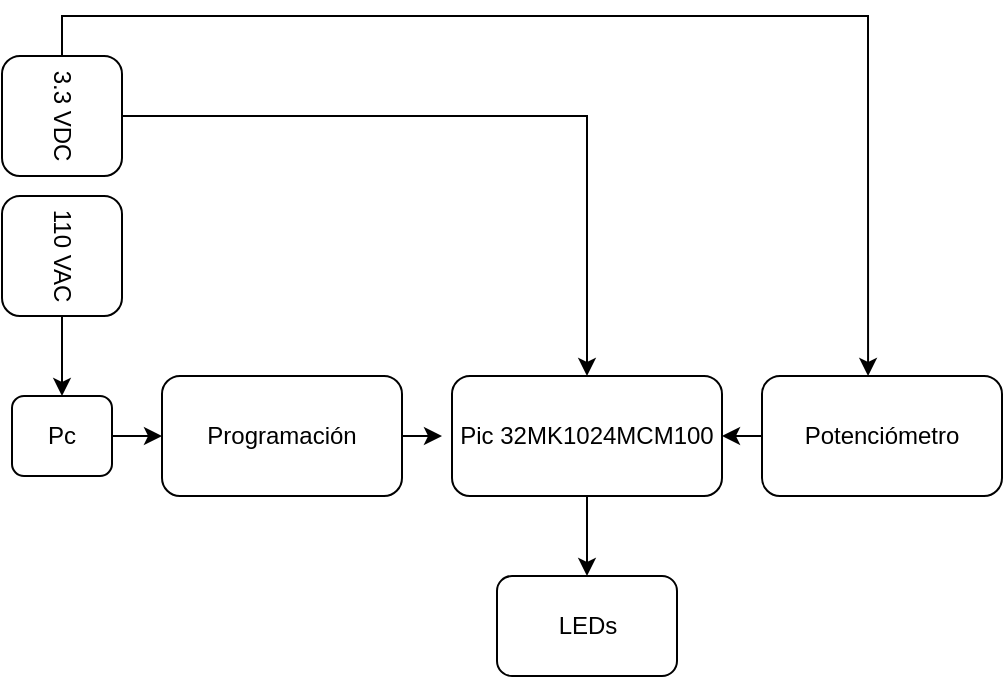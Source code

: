 <mxfile version="16.5.1" type="device" pages="7"><diagram id="Xbnno6-GSHsVPAQWcKQ6" name="Página-1"><mxGraphModel dx="868" dy="553" grid="1" gridSize="10" guides="1" tooltips="1" connect="1" arrows="1" fold="1" page="1" pageScale="1" pageWidth="1169" pageHeight="827" math="0" shadow="0"><root><mxCell id="0"/><mxCell id="1" parent="0"/><mxCell id="LDcBZszeq84Ov0aOPk0R-14" style="edgeStyle=orthogonalEdgeStyle;rounded=0;orthogonalLoop=1;jettySize=auto;html=1;exitX=0.5;exitY=0;exitDx=0;exitDy=0;entryX=0.5;entryY=0;entryDx=0;entryDy=0;" parent="1" source="LDcBZszeq84Ov0aOPk0R-1" target="LDcBZszeq84Ov0aOPk0R-5" edge="1"><mxGeometry relative="1" as="geometry"/></mxCell><mxCell id="LDcBZszeq84Ov0aOPk0R-15" style="edgeStyle=orthogonalEdgeStyle;rounded=0;orthogonalLoop=1;jettySize=auto;html=1;exitX=0;exitY=0.5;exitDx=0;exitDy=0;entryX=0.442;entryY=0;entryDx=0;entryDy=0;entryPerimeter=0;" parent="1" source="LDcBZszeq84Ov0aOPk0R-1" target="LDcBZszeq84Ov0aOPk0R-6" edge="1"><mxGeometry relative="1" as="geometry"/></mxCell><mxCell id="LDcBZszeq84Ov0aOPk0R-1" value="3.3 VDC" style="rounded=1;whiteSpace=wrap;html=1;rotation=90;" parent="1" vertex="1"><mxGeometry x="70" y="80" width="60" height="60" as="geometry"/></mxCell><mxCell id="LDcBZszeq84Ov0aOPk0R-12" style="edgeStyle=orthogonalEdgeStyle;rounded=0;orthogonalLoop=1;jettySize=auto;html=1;exitX=1;exitY=0.5;exitDx=0;exitDy=0;entryX=0.5;entryY=0;entryDx=0;entryDy=0;" parent="1" source="LDcBZszeq84Ov0aOPk0R-2" target="LDcBZszeq84Ov0aOPk0R-9" edge="1"><mxGeometry relative="1" as="geometry"/></mxCell><mxCell id="LDcBZszeq84Ov0aOPk0R-2" value="110 VAC" style="rounded=1;whiteSpace=wrap;html=1;rotation=90;" parent="1" vertex="1"><mxGeometry x="70" y="150" width="60" height="60" as="geometry"/></mxCell><mxCell id="LDcBZszeq84Ov0aOPk0R-18" style="edgeStyle=orthogonalEdgeStyle;rounded=0;orthogonalLoop=1;jettySize=auto;html=1;exitX=1;exitY=0.5;exitDx=0;exitDy=0;" parent="1" source="LDcBZszeq84Ov0aOPk0R-4" edge="1"><mxGeometry relative="1" as="geometry"><mxPoint x="290" y="270" as="targetPoint"/></mxGeometry></mxCell><mxCell id="LDcBZszeq84Ov0aOPk0R-4" value="Programación" style="rounded=1;whiteSpace=wrap;html=1;" parent="1" vertex="1"><mxGeometry x="150" y="240" width="120" height="60" as="geometry"/></mxCell><mxCell id="LDcBZszeq84Ov0aOPk0R-17" style="edgeStyle=orthogonalEdgeStyle;rounded=0;orthogonalLoop=1;jettySize=auto;html=1;exitX=0.5;exitY=1;exitDx=0;exitDy=0;" parent="1" source="LDcBZszeq84Ov0aOPk0R-5" target="LDcBZszeq84Ov0aOPk0R-7" edge="1"><mxGeometry relative="1" as="geometry"/></mxCell><mxCell id="LDcBZszeq84Ov0aOPk0R-5" value="Pic 32MK1024MCM100" style="rounded=1;whiteSpace=wrap;html=1;" parent="1" vertex="1"><mxGeometry x="295" y="240" width="135" height="60" as="geometry"/></mxCell><mxCell id="LDcBZszeq84Ov0aOPk0R-16" style="edgeStyle=orthogonalEdgeStyle;rounded=0;orthogonalLoop=1;jettySize=auto;html=1;exitX=0;exitY=0.5;exitDx=0;exitDy=0;entryX=1;entryY=0.5;entryDx=0;entryDy=0;" parent="1" source="LDcBZszeq84Ov0aOPk0R-6" target="LDcBZszeq84Ov0aOPk0R-5" edge="1"><mxGeometry relative="1" as="geometry"/></mxCell><mxCell id="LDcBZszeq84Ov0aOPk0R-6" value="Potenciómetro" style="rounded=1;whiteSpace=wrap;html=1;" parent="1" vertex="1"><mxGeometry x="450" y="240" width="120" height="60" as="geometry"/></mxCell><mxCell id="LDcBZszeq84Ov0aOPk0R-7" value="LEDs" style="rounded=1;whiteSpace=wrap;html=1;" parent="1" vertex="1"><mxGeometry x="317.5" y="340" width="90" height="50" as="geometry"/></mxCell><mxCell id="LDcBZszeq84Ov0aOPk0R-13" style="edgeStyle=orthogonalEdgeStyle;rounded=0;orthogonalLoop=1;jettySize=auto;html=1;exitX=1;exitY=0.5;exitDx=0;exitDy=0;" parent="1" source="LDcBZszeq84Ov0aOPk0R-9" target="LDcBZszeq84Ov0aOPk0R-4" edge="1"><mxGeometry relative="1" as="geometry"/></mxCell><mxCell id="LDcBZszeq84Ov0aOPk0R-9" value="Pc" style="rounded=1;whiteSpace=wrap;html=1;" parent="1" vertex="1"><mxGeometry x="75" y="250" width="50" height="40" as="geometry"/></mxCell></root></mxGraphModel></diagram><diagram id="8Q9RdgIF8Y61YAEDSyC7" name="Página-7"><mxGraphModel dx="868" dy="553" grid="1" gridSize="10" guides="1" tooltips="1" connect="1" arrows="1" fold="1" page="1" pageScale="1" pageWidth="1169" pageHeight="827" math="0" shadow="0"><root><mxCell id="xA8mMY0IFStnGtjl94LN-0"/><mxCell id="xA8mMY0IFStnGtjl94LN-1" parent="xA8mMY0IFStnGtjl94LN-0"/><mxCell id="iRMoFa8n8eSBFBE5nByB-0" style="edgeStyle=orthogonalEdgeStyle;rounded=0;orthogonalLoop=1;jettySize=auto;html=1;exitX=0.5;exitY=0;exitDx=0;exitDy=0;entryX=0.5;entryY=0;entryDx=0;entryDy=0;" edge="1" parent="xA8mMY0IFStnGtjl94LN-1" source="iRMoFa8n8eSBFBE5nByB-2" target="iRMoFa8n8eSBFBE5nByB-8"><mxGeometry relative="1" as="geometry"/></mxCell><mxCell id="iRMoFa8n8eSBFBE5nByB-2" value="3.3 VDC" style="rounded=1;whiteSpace=wrap;html=1;rotation=90;" vertex="1" parent="xA8mMY0IFStnGtjl94LN-1"><mxGeometry x="70" y="80" width="60" height="60" as="geometry"/></mxCell><mxCell id="iRMoFa8n8eSBFBE5nByB-3" style="edgeStyle=orthogonalEdgeStyle;rounded=0;orthogonalLoop=1;jettySize=auto;html=1;exitX=1;exitY=0.5;exitDx=0;exitDy=0;entryX=0.5;entryY=0;entryDx=0;entryDy=0;" edge="1" parent="xA8mMY0IFStnGtjl94LN-1" source="iRMoFa8n8eSBFBE5nByB-4" target="iRMoFa8n8eSBFBE5nByB-13"><mxGeometry relative="1" as="geometry"/></mxCell><mxCell id="6hkCUBQHTbph4LasTrW4-1" style="edgeStyle=orthogonalEdgeStyle;rounded=0;orthogonalLoop=1;jettySize=auto;html=1;exitX=0.5;exitY=1;exitDx=0;exitDy=0;entryX=0;entryY=0.5;entryDx=0;entryDy=0;" edge="1" parent="xA8mMY0IFStnGtjl94LN-1" source="iRMoFa8n8eSBFBE5nByB-4" target="6hkCUBQHTbph4LasTrW4-0"><mxGeometry relative="1" as="geometry"/></mxCell><mxCell id="iRMoFa8n8eSBFBE5nByB-4" value="110 VAC" style="rounded=1;whiteSpace=wrap;html=1;rotation=90;" vertex="1" parent="xA8mMY0IFStnGtjl94LN-1"><mxGeometry x="70" y="150" width="60" height="60" as="geometry"/></mxCell><mxCell id="iRMoFa8n8eSBFBE5nByB-5" style="edgeStyle=orthogonalEdgeStyle;rounded=0;orthogonalLoop=1;jettySize=auto;html=1;exitX=1;exitY=0.5;exitDx=0;exitDy=0;" edge="1" parent="xA8mMY0IFStnGtjl94LN-1" source="iRMoFa8n8eSBFBE5nByB-6"><mxGeometry relative="1" as="geometry"><mxPoint x="290" y="270" as="targetPoint"/></mxGeometry></mxCell><mxCell id="iRMoFa8n8eSBFBE5nByB-6" value="Programación" style="rounded=1;whiteSpace=wrap;html=1;" vertex="1" parent="xA8mMY0IFStnGtjl94LN-1"><mxGeometry x="150" y="240" width="120" height="60" as="geometry"/></mxCell><mxCell id="ODkQyhY-3nUNhbfVGbzh-1" style="edgeStyle=orthogonalEdgeStyle;rounded=0;orthogonalLoop=1;jettySize=auto;html=1;exitX=0.25;exitY=1;exitDx=0;exitDy=0;entryX=1;entryY=0.5;entryDx=0;entryDy=0;" edge="1" parent="xA8mMY0IFStnGtjl94LN-1" source="iRMoFa8n8eSBFBE5nByB-8" target="6hkCUBQHTbph4LasTrW4-0"><mxGeometry relative="1" as="geometry"/></mxCell><mxCell id="ODkQyhY-3nUNhbfVGbzh-2" style="edgeStyle=orthogonalEdgeStyle;rounded=0;orthogonalLoop=1;jettySize=auto;html=1;exitX=0.75;exitY=1;exitDx=0;exitDy=0;entryX=0;entryY=0.5;entryDx=0;entryDy=0;" edge="1" parent="xA8mMY0IFStnGtjl94LN-1" source="iRMoFa8n8eSBFBE5nByB-8" target="iRMoFa8n8eSBFBE5nByB-11"><mxGeometry relative="1" as="geometry"/></mxCell><mxCell id="iRMoFa8n8eSBFBE5nByB-8" value="Pic 32MK1024MCM100" style="rounded=1;whiteSpace=wrap;html=1;" vertex="1" parent="xA8mMY0IFStnGtjl94LN-1"><mxGeometry x="295" y="240" width="135" height="60" as="geometry"/></mxCell><mxCell id="iRMoFa8n8eSBFBE5nByB-11" value="LED" style="rounded=1;whiteSpace=wrap;html=1;" vertex="1" parent="xA8mMY0IFStnGtjl94LN-1"><mxGeometry x="420" y="340" width="90" height="50" as="geometry"/></mxCell><mxCell id="iRMoFa8n8eSBFBE5nByB-12" style="edgeStyle=orthogonalEdgeStyle;rounded=0;orthogonalLoop=1;jettySize=auto;html=1;exitX=1;exitY=0.5;exitDx=0;exitDy=0;" edge="1" parent="xA8mMY0IFStnGtjl94LN-1" source="iRMoFa8n8eSBFBE5nByB-13" target="iRMoFa8n8eSBFBE5nByB-6"><mxGeometry relative="1" as="geometry"/></mxCell><mxCell id="iRMoFa8n8eSBFBE5nByB-13" value="Pc" style="rounded=1;whiteSpace=wrap;html=1;" vertex="1" parent="xA8mMY0IFStnGtjl94LN-1"><mxGeometry x="75" y="250" width="50" height="40" as="geometry"/></mxCell><mxCell id="6hkCUBQHTbph4LasTrW4-0" value="&lt;span id=&quot;docs-internal-guid-fbfc9225-7fff-ecd1-fcf1-8d77c3ead603&quot;&gt;&lt;span style=&quot;font-size: 9pt ; font-family: &amp;#34;arial&amp;#34; ; vertical-align: baseline&quot;&gt;Osciloscopio&lt;/span&gt;&lt;/span&gt;" style="rounded=1;whiteSpace=wrap;html=1;fontFamily=Helvetica;fontSize=12;" vertex="1" parent="xA8mMY0IFStnGtjl94LN-1"><mxGeometry x="195" y="340" width="100" height="50" as="geometry"/></mxCell></root></mxGraphModel></diagram><diagram id="R_ls7lfk5_yw2vdD_K7X" name="Página-2"><mxGraphModel dx="868" dy="553" grid="1" gridSize="10" guides="1" tooltips="1" connect="1" arrows="1" fold="1" page="1" pageScale="1" pageWidth="1169" pageHeight="827" math="0" shadow="0"><root><mxCell id="0"/><mxCell id="1" parent="0"/><mxCell id="J5yzt3IC9SLwqiZL3GY8-4" style="edgeStyle=orthogonalEdgeStyle;rounded=0;orthogonalLoop=1;jettySize=auto;html=1;exitX=0.5;exitY=0;exitDx=0;exitDy=0;entryX=0.5;entryY=0;entryDx=0;entryDy=0;fontFamily=Helvetica;fontSize=12;" parent="1" source="KbvTK8zaCHiCeuCGWklV-3" target="KbvTK8zaCHiCeuCGWklV-9" edge="1"><mxGeometry relative="1" as="geometry"/></mxCell><mxCell id="KbvTK8zaCHiCeuCGWklV-3" value="3.3 VDC" style="rounded=1;whiteSpace=wrap;html=1;rotation=90;" parent="1" vertex="1"><mxGeometry x="70" y="170" width="60" height="60" as="geometry"/></mxCell><mxCell id="J5yzt3IC9SLwqiZL3GY8-5" style="edgeStyle=orthogonalEdgeStyle;rounded=0;orthogonalLoop=1;jettySize=auto;html=1;exitX=1;exitY=0.5;exitDx=0;exitDy=0;entryX=0.5;entryY=0;entryDx=0;entryDy=0;fontFamily=Helvetica;fontSize=12;" parent="1" source="KbvTK8zaCHiCeuCGWklV-5" target="KbvTK8zaCHiCeuCGWklV-14" edge="1"><mxGeometry relative="1" as="geometry"/></mxCell><mxCell id="J5yzt3IC9SLwqiZL3GY8-8" style="edgeStyle=orthogonalEdgeStyle;rounded=0;orthogonalLoop=1;jettySize=auto;html=1;exitX=0.5;exitY=1;exitDx=0;exitDy=0;entryX=0.008;entryY=0.397;entryDx=0;entryDy=0;entryPerimeter=0;fontFamily=Helvetica;fontSize=12;" parent="1" source="KbvTK8zaCHiCeuCGWklV-5" target="KbvTK8zaCHiCeuCGWklV-19" edge="1"><mxGeometry relative="1" as="geometry"/></mxCell><mxCell id="KbvTK8zaCHiCeuCGWklV-5" value="110 VAC" style="rounded=1;whiteSpace=wrap;html=1;rotation=90;" parent="1" vertex="1"><mxGeometry x="70" y="240" width="60" height="60" as="geometry"/></mxCell><mxCell id="KbvTK8zaCHiCeuCGWklV-6" style="edgeStyle=orthogonalEdgeStyle;rounded=0;orthogonalLoop=1;jettySize=auto;html=1;exitX=1;exitY=0.5;exitDx=0;exitDy=0;" parent="1" source="KbvTK8zaCHiCeuCGWklV-7" edge="1"><mxGeometry relative="1" as="geometry"><mxPoint x="295.0" y="350.0" as="targetPoint"/></mxGeometry></mxCell><mxCell id="KbvTK8zaCHiCeuCGWklV-7" value="Programación" style="rounded=1;whiteSpace=wrap;html=1;" parent="1" vertex="1"><mxGeometry x="155" y="320" width="120" height="60" as="geometry"/></mxCell><mxCell id="KbvTK8zaCHiCeuCGWklV-16" style="edgeStyle=orthogonalEdgeStyle;rounded=0;orthogonalLoop=1;jettySize=auto;html=1;fontFamily=Helvetica;fontSize=12;" parent="1" source="KbvTK8zaCHiCeuCGWklV-9" target="KbvTK8zaCHiCeuCGWklV-15" edge="1"><mxGeometry relative="1" as="geometry"/></mxCell><mxCell id="KbvTK8zaCHiCeuCGWklV-9" value="Pic 32MK1024MCM100" style="rounded=1;whiteSpace=wrap;html=1;" parent="1" vertex="1"><mxGeometry x="300" y="320" width="135" height="60" as="geometry"/></mxCell><mxCell id="KbvTK8zaCHiCeuCGWklV-13" style="edgeStyle=orthogonalEdgeStyle;rounded=0;orthogonalLoop=1;jettySize=auto;html=1;exitX=1;exitY=0.5;exitDx=0;exitDy=0;" parent="1" source="KbvTK8zaCHiCeuCGWklV-14" target="KbvTK8zaCHiCeuCGWklV-7" edge="1"><mxGeometry relative="1" as="geometry"/></mxCell><mxCell id="KbvTK8zaCHiCeuCGWklV-14" value="Pc" style="rounded=1;whiteSpace=wrap;html=1;" parent="1" vertex="1"><mxGeometry x="80" y="330" width="50" height="40" as="geometry"/></mxCell><mxCell id="KbvTK8zaCHiCeuCGWklV-18" style="edgeStyle=orthogonalEdgeStyle;rounded=0;orthogonalLoop=1;jettySize=auto;html=1;exitX=0.5;exitY=1;exitDx=0;exitDy=0;fontFamily=Helvetica;fontSize=12;" parent="1" source="KbvTK8zaCHiCeuCGWklV-15" target="KbvTK8zaCHiCeuCGWklV-17" edge="1"><mxGeometry relative="1" as="geometry"/></mxCell><mxCell id="J5yzt3IC9SLwqiZL3GY8-1" style="edgeStyle=orthogonalEdgeStyle;rounded=0;orthogonalLoop=1;jettySize=auto;html=1;exitX=0;exitY=0.5;exitDx=0;exitDy=0;entryX=1;entryY=0.5;entryDx=0;entryDy=0;fontFamily=Helvetica;fontSize=12;" parent="1" source="KbvTK8zaCHiCeuCGWklV-15" target="KbvTK8zaCHiCeuCGWklV-19" edge="1"><mxGeometry relative="1" as="geometry"/></mxCell><mxCell id="KbvTK8zaCHiCeuCGWklV-15" value="&lt;p&gt;&lt;span id=&quot;docs-internal-guid-0373f400-7fff-953e-4086-7f055e14f498&quot;&gt;&lt;span style=&quot;background-color: transparent ; vertical-align: baseline ; font-weight: normal&quot;&gt;&lt;font style=&quot;font-size: 12px&quot;&gt;Módulo de potencia &lt;/font&gt;&lt;/span&gt;&lt;/span&gt;&lt;/p&gt;&lt;p&gt;&lt;span&gt;&lt;span style=&quot;background-color: transparent ; vertical-align: baseline ; font-weight: normal&quot;&gt;&lt;font style=&quot;font-size: 12px&quot;&gt;(PWM)&lt;/font&gt;&lt;/span&gt;&lt;/span&gt;&lt;/p&gt;" style="rounded=1;whiteSpace=wrap;html=1;fontStyle=1" parent="1" vertex="1"><mxGeometry x="307.5" y="410" width="120" height="60" as="geometry"/></mxCell><mxCell id="KbvTK8zaCHiCeuCGWklV-17" value="Motor DC" style="rounded=1;whiteSpace=wrap;html=1;fontFamily=Helvetica;fontSize=12;" parent="1" vertex="1"><mxGeometry x="314" y="510" width="107" height="50" as="geometry"/></mxCell><mxCell id="KbvTK8zaCHiCeuCGWklV-19" value="&lt;span id=&quot;docs-internal-guid-fbfc9225-7fff-ecd1-fcf1-8d77c3ead603&quot;&gt;&lt;span style=&quot;font-size: 9pt ; font-family: &amp;#34;arial&amp;#34; ; vertical-align: baseline&quot;&gt;Osciloscopio&lt;/span&gt;&lt;/span&gt;" style="rounded=1;whiteSpace=wrap;html=1;fontFamily=Helvetica;fontSize=12;" parent="1" vertex="1"><mxGeometry x="145" y="415" width="100" height="50" as="geometry"/></mxCell><mxCell id="J5yzt3IC9SLwqiZL3GY8-6" style="edgeStyle=orthogonalEdgeStyle;rounded=0;orthogonalLoop=1;jettySize=auto;html=1;exitX=0.5;exitY=0;exitDx=0;exitDy=0;entryX=1;entryY=0.25;entryDx=0;entryDy=0;fontFamily=Helvetica;fontSize=12;" parent="1" source="KbvTK8zaCHiCeuCGWklV-22" target="KbvTK8zaCHiCeuCGWklV-15" edge="1"><mxGeometry relative="1" as="geometry"/></mxCell><mxCell id="KbvTK8zaCHiCeuCGWklV-22" value="12 VDC" style="rounded=1;whiteSpace=wrap;html=1;fontFamily=Helvetica;fontSize=12;rotation=90;" parent="1" vertex="1"><mxGeometry x="67.5" y="100" width="65" height="60" as="geometry"/></mxCell><mxCell id="J5yzt3IC9SLwqiZL3GY8-7" style="edgeStyle=orthogonalEdgeStyle;rounded=0;orthogonalLoop=1;jettySize=auto;html=1;exitX=0.5;exitY=0;exitDx=0;exitDy=0;entryX=1;entryY=0.75;entryDx=0;entryDy=0;fontFamily=Helvetica;fontSize=12;" parent="1" source="J5yzt3IC9SLwqiZL3GY8-2" target="KbvTK8zaCHiCeuCGWklV-15" edge="1"><mxGeometry relative="1" as="geometry"><Array as="points"><mxPoint x="460" y="50"/><mxPoint x="460" y="455"/></Array></mxGeometry></mxCell><mxCell id="J5yzt3IC9SLwqiZL3GY8-2" value="5 VDC" style="rounded=1;whiteSpace=wrap;html=1;fontFamily=Helvetica;fontSize=12;rotation=90;" parent="1" vertex="1"><mxGeometry x="63.69" y="20" width="72.63" height="59.38" as="geometry"/></mxCell></root></mxGraphModel></diagram><diagram id="5Iu0v7U4ethajfCkdIN2" name="Página-3"><mxGraphModel dx="868" dy="553" grid="1" gridSize="10" guides="1" tooltips="1" connect="1" arrows="1" fold="1" page="1" pageScale="1" pageWidth="1169" pageHeight="827" math="0" shadow="0"><root><mxCell id="0"/><mxCell id="1" parent="0"/><mxCell id="tcJp4Enw-XhQ7uixBnX1-2" style="edgeStyle=orthogonalEdgeStyle;rounded=0;orthogonalLoop=1;jettySize=auto;html=1;exitX=0.5;exitY=0;exitDx=0;exitDy=0;entryX=0.5;entryY=0;entryDx=0;entryDy=0;fontFamily=Helvetica;fontSize=12;" parent="1" source="FAL6GuoPxsfRF7HlB7ka-2" target="FAL6GuoPxsfRF7HlB7ka-8" edge="1"><mxGeometry relative="1" as="geometry"/></mxCell><mxCell id="FAL6GuoPxsfRF7HlB7ka-2" value="3.3 VDC" style="rounded=1;whiteSpace=wrap;html=1;rotation=90;" parent="1" vertex="1"><mxGeometry x="112.5" y="230" width="60" height="60" as="geometry"/></mxCell><mxCell id="FAL6GuoPxsfRF7HlB7ka-3" style="edgeStyle=orthogonalEdgeStyle;rounded=0;orthogonalLoop=1;jettySize=auto;html=1;exitX=1;exitY=0.5;exitDx=0;exitDy=0;entryX=0.5;entryY=0;entryDx=0;entryDy=0;" parent="1" target="FAL6GuoPxsfRF7HlB7ka-10" edge="1"><mxGeometry relative="1" as="geometry"><mxPoint x="142.5" y="350" as="sourcePoint"/></mxGeometry></mxCell><mxCell id="KwHYkylEBmQ6vYmUiiul-2" style="edgeStyle=orthogonalEdgeStyle;rounded=0;orthogonalLoop=1;jettySize=auto;html=1;exitX=0.5;exitY=1;exitDx=0;exitDy=0;entryX=0;entryY=0.5;entryDx=0;entryDy=0;fontFamily=Helvetica;fontSize=12;" parent="1" source="FAL6GuoPxsfRF7HlB7ka-4" target="KwHYkylEBmQ6vYmUiiul-1" edge="1"><mxGeometry relative="1" as="geometry"><Array as="points"><mxPoint x="80" y="330"/><mxPoint x="80" y="595"/></Array></mxGeometry></mxCell><mxCell id="FAL6GuoPxsfRF7HlB7ka-4" value="110 VAC" style="rounded=1;whiteSpace=wrap;html=1;rotation=90;" parent="1" vertex="1"><mxGeometry x="112.5" y="300" width="60" height="60" as="geometry"/></mxCell><mxCell id="FAL6GuoPxsfRF7HlB7ka-5" style="edgeStyle=orthogonalEdgeStyle;rounded=0;orthogonalLoop=1;jettySize=auto;html=1;exitX=1;exitY=0.5;exitDx=0;exitDy=0;" parent="1" source="FAL6GuoPxsfRF7HlB7ka-6" edge="1"><mxGeometry relative="1" as="geometry"><mxPoint x="332.5" y="410.0" as="targetPoint"/></mxGeometry></mxCell><mxCell id="FAL6GuoPxsfRF7HlB7ka-6" value="Programación" style="rounded=1;whiteSpace=wrap;html=1;" parent="1" vertex="1"><mxGeometry x="192.5" y="380" width="120" height="60" as="geometry"/></mxCell><mxCell id="FAL6GuoPxsfRF7HlB7ka-7" style="edgeStyle=orthogonalEdgeStyle;rounded=0;orthogonalLoop=1;jettySize=auto;html=1;fontFamily=Helvetica;fontSize=12;" parent="1" source="FAL6GuoPxsfRF7HlB7ka-8" target="FAL6GuoPxsfRF7HlB7ka-12" edge="1"><mxGeometry relative="1" as="geometry"/></mxCell><mxCell id="FAL6GuoPxsfRF7HlB7ka-8" value="Pic 32MK1024MCM100" style="rounded=1;whiteSpace=wrap;html=1;" parent="1" vertex="1"><mxGeometry x="337.5" y="380" width="135" height="60" as="geometry"/></mxCell><mxCell id="FAL6GuoPxsfRF7HlB7ka-9" style="edgeStyle=orthogonalEdgeStyle;rounded=0;orthogonalLoop=1;jettySize=auto;html=1;exitX=1;exitY=0.5;exitDx=0;exitDy=0;" parent="1" source="FAL6GuoPxsfRF7HlB7ka-10" target="FAL6GuoPxsfRF7HlB7ka-6" edge="1"><mxGeometry relative="1" as="geometry"/></mxCell><mxCell id="FAL6GuoPxsfRF7HlB7ka-10" value="Pc" style="rounded=1;whiteSpace=wrap;html=1;" parent="1" vertex="1"><mxGeometry x="117.5" y="390" width="50" height="40" as="geometry"/></mxCell><mxCell id="FAL6GuoPxsfRF7HlB7ka-11" style="edgeStyle=orthogonalEdgeStyle;rounded=0;orthogonalLoop=1;jettySize=auto;html=1;exitX=0.5;exitY=1;exitDx=0;exitDy=0;fontFamily=Helvetica;fontSize=12;" parent="1" source="FAL6GuoPxsfRF7HlB7ka-12" target="FAL6GuoPxsfRF7HlB7ka-14" edge="1"><mxGeometry relative="1" as="geometry"/></mxCell><mxCell id="FAL6GuoPxsfRF7HlB7ka-12" value="&lt;p&gt;&lt;span id=&quot;docs-internal-guid-0373f400-7fff-953e-4086-7f055e14f498&quot;&gt;&lt;span style=&quot;background-color: transparent ; vertical-align: baseline ; font-weight: normal&quot;&gt;&lt;font style=&quot;font-size: 12px&quot;&gt;Módulo de potencia &lt;/font&gt;&lt;/span&gt;&lt;/span&gt;&lt;/p&gt;&lt;p&gt;&lt;span&gt;&lt;span style=&quot;background-color: transparent ; vertical-align: baseline ; font-weight: normal&quot;&gt;&lt;font style=&quot;font-size: 12px&quot;&gt;(PWM)&lt;/font&gt;&lt;/span&gt;&lt;/span&gt;&lt;/p&gt;" style="rounded=1;whiteSpace=wrap;html=1;fontStyle=1" parent="1" vertex="1"><mxGeometry x="345" y="470" width="120" height="60" as="geometry"/></mxCell><mxCell id="FAL6GuoPxsfRF7HlB7ka-13" style="edgeStyle=orthogonalEdgeStyle;rounded=0;orthogonalLoop=1;jettySize=auto;html=1;exitX=0;exitY=0.5;exitDx=0;exitDy=0;entryX=1;entryY=0.5;entryDx=0;entryDy=0;fontFamily=Helvetica;fontSize=12;" parent="1" source="FAL6GuoPxsfRF7HlB7ka-14" target="FAL6GuoPxsfRF7HlB7ka-19" edge="1"><mxGeometry relative="1" as="geometry"/></mxCell><mxCell id="FAL6GuoPxsfRF7HlB7ka-14" value="Motor DC" style="rounded=1;whiteSpace=wrap;html=1;fontFamily=Helvetica;fontSize=12;" parent="1" vertex="1"><mxGeometry x="351.5" y="570" width="107" height="50" as="geometry"/></mxCell><mxCell id="tcJp4Enw-XhQ7uixBnX1-3" style="edgeStyle=orthogonalEdgeStyle;rounded=0;orthogonalLoop=1;jettySize=auto;html=1;exitX=0.5;exitY=0;exitDx=0;exitDy=0;entryX=1;entryY=0.25;entryDx=0;entryDy=0;fontFamily=Helvetica;fontSize=12;" parent="1" source="FAL6GuoPxsfRF7HlB7ka-17" target="FAL6GuoPxsfRF7HlB7ka-12" edge="1"><mxGeometry relative="1" as="geometry"/></mxCell><mxCell id="KwHYkylEBmQ6vYmUiiul-3" style="edgeStyle=orthogonalEdgeStyle;rounded=0;orthogonalLoop=1;jettySize=auto;html=1;entryX=0.661;entryY=1.02;entryDx=0;entryDy=0;entryPerimeter=0;fontFamily=Helvetica;fontSize=12;" parent="1" source="FAL6GuoPxsfRF7HlB7ka-17" target="FAL6GuoPxsfRF7HlB7ka-19" edge="1"><mxGeometry relative="1" as="geometry"><Array as="points"><mxPoint x="530" y="190"/><mxPoint x="530" y="640"/><mxPoint x="282" y="640"/></Array></mxGeometry></mxCell><mxCell id="FAL6GuoPxsfRF7HlB7ka-17" value="12 VDC" style="rounded=1;whiteSpace=wrap;html=1;fontFamily=Helvetica;fontSize=12;rotation=90;" parent="1" vertex="1"><mxGeometry x="110" y="160" width="65" height="60" as="geometry"/></mxCell><mxCell id="FAL6GuoPxsfRF7HlB7ka-18" style="edgeStyle=orthogonalEdgeStyle;rounded=0;orthogonalLoop=1;jettySize=auto;html=1;exitX=0;exitY=0.5;exitDx=0;exitDy=0;entryX=1;entryY=0.5;entryDx=0;entryDy=0;fontFamily=Helvetica;fontSize=12;" parent="1" source="FAL6GuoPxsfRF7HlB7ka-19" edge="1"><mxGeometry relative="1" as="geometry"><mxPoint x="192.5" y="595" as="targetPoint"/></mxGeometry></mxCell><mxCell id="FAL6GuoPxsfRF7HlB7ka-19" value="Encoder" style="rounded=1;whiteSpace=wrap;html=1;fontFamily=Helvetica;fontSize=12;" parent="1" vertex="1"><mxGeometry x="222.5" y="570" width="90" height="50" as="geometry"/></mxCell><mxCell id="tcJp4Enw-XhQ7uixBnX1-4" style="edgeStyle=orthogonalEdgeStyle;rounded=0;orthogonalLoop=1;jettySize=auto;html=1;exitX=0.5;exitY=0;exitDx=0;exitDy=0;entryX=1;entryY=0.75;entryDx=0;entryDy=0;fontFamily=Helvetica;fontSize=12;" parent="1" source="tcJp4Enw-XhQ7uixBnX1-1" target="FAL6GuoPxsfRF7HlB7ka-12" edge="1"><mxGeometry relative="1" as="geometry"><Array as="points"><mxPoint x="500" y="110"/><mxPoint x="500" y="515"/></Array></mxGeometry></mxCell><mxCell id="tcJp4Enw-XhQ7uixBnX1-1" value="5 VDC" style="rounded=1;whiteSpace=wrap;html=1;fontFamily=Helvetica;fontSize=12;rotation=90;" parent="1" vertex="1"><mxGeometry x="109" y="80" width="72.63" height="59.38" as="geometry"/></mxCell><mxCell id="KwHYkylEBmQ6vYmUiiul-1" value="&lt;span id=&quot;docs-internal-guid-fbfc9225-7fff-ecd1-fcf1-8d77c3ead603&quot;&gt;&lt;span style=&quot;font-size: 9pt; font-family: Arial; font-variant-numeric: normal; font-variant-east-asian: normal; vertical-align: baseline;&quot;&gt;Ociloscopio&lt;/span&gt;&lt;/span&gt;" style="rounded=1;whiteSpace=wrap;html=1;fontFamily=Helvetica;fontSize=12;" parent="1" vertex="1"><mxGeometry x="92.5" y="570" width="100" height="50" as="geometry"/></mxCell></root></mxGraphModel></diagram><diagram id="fi-vbZFm-wqFr0H8yXGR" name="Página-4"><mxGraphModel dx="868" dy="553" grid="1" gridSize="10" guides="1" tooltips="1" connect="1" arrows="1" fold="1" page="1" pageScale="1" pageWidth="1169" pageHeight="827" math="0" shadow="0"><root><mxCell id="0"/><mxCell id="1" parent="0"/><mxCell id="pJd1UmlIe-knqFkeVHl9-24" style="edgeStyle=orthogonalEdgeStyle;rounded=0;orthogonalLoop=1;jettySize=auto;html=1;exitX=0.5;exitY=0;exitDx=0;exitDy=0;entryX=0.5;entryY=0;entryDx=0;entryDy=0;fontFamily=Helvetica;fontSize=12;" parent="1" source="pJd1UmlIe-knqFkeVHl9-2" target="pJd1UmlIe-knqFkeVHl9-9" edge="1"><mxGeometry relative="1" as="geometry"/></mxCell><mxCell id="pJd1UmlIe-knqFkeVHl9-26" style="edgeStyle=orthogonalEdgeStyle;rounded=0;orthogonalLoop=1;jettySize=auto;html=1;exitX=0.5;exitY=0;exitDx=0;exitDy=0;entryX=1;entryY=0.5;entryDx=0;entryDy=0;fontFamily=Helvetica;fontSize=12;" parent="1" source="pJd1UmlIe-knqFkeVHl9-2" target="pJd1UmlIe-knqFkeVHl9-25" edge="1"><mxGeometry relative="1" as="geometry"><Array as="points"><mxPoint x="650" y="260"/><mxPoint x="650" y="535"/></Array></mxGeometry></mxCell><mxCell id="pJd1UmlIe-knqFkeVHl9-2" value="3.3 VDC" style="rounded=1;whiteSpace=wrap;html=1;rotation=90;" parent="1" vertex="1"><mxGeometry x="112.5" y="230" width="60" height="60" as="geometry"/></mxCell><mxCell id="pJd1UmlIe-knqFkeVHl9-3" style="edgeStyle=orthogonalEdgeStyle;rounded=0;orthogonalLoop=1;jettySize=auto;html=1;exitX=1;exitY=0.5;exitDx=0;exitDy=0;entryX=0.5;entryY=0;entryDx=0;entryDy=0;" parent="1" target="pJd1UmlIe-knqFkeVHl9-11" edge="1"><mxGeometry relative="1" as="geometry"><mxPoint x="142.5" y="350" as="sourcePoint"/></mxGeometry></mxCell><mxCell id="q8JHW9tyVOqHZgCQc4hA-3" style="edgeStyle=orthogonalEdgeStyle;rounded=0;orthogonalLoop=1;jettySize=auto;html=1;exitX=0.5;exitY=1;exitDx=0;exitDy=0;entryX=0;entryY=0.5;entryDx=0;entryDy=0;fontFamily=Helvetica;fontSize=12;" parent="1" source="pJd1UmlIe-knqFkeVHl9-5" target="q8JHW9tyVOqHZgCQc4hA-1" edge="1"><mxGeometry relative="1" as="geometry"/></mxCell><mxCell id="pJd1UmlIe-knqFkeVHl9-5" value="110 VAC" style="rounded=1;whiteSpace=wrap;html=1;rotation=90;" parent="1" vertex="1"><mxGeometry x="112.5" y="300" width="60" height="60" as="geometry"/></mxCell><mxCell id="pJd1UmlIe-knqFkeVHl9-6" style="edgeStyle=orthogonalEdgeStyle;rounded=0;orthogonalLoop=1;jettySize=auto;html=1;exitX=1;exitY=0.5;exitDx=0;exitDy=0;" parent="1" source="pJd1UmlIe-knqFkeVHl9-7" edge="1"><mxGeometry relative="1" as="geometry"><mxPoint x="332.5" y="410.0" as="targetPoint"/></mxGeometry></mxCell><mxCell id="pJd1UmlIe-knqFkeVHl9-7" value="Programación" style="rounded=1;whiteSpace=wrap;html=1;" parent="1" vertex="1"><mxGeometry x="192.5" y="380" width="120" height="60" as="geometry"/></mxCell><mxCell id="q8JHW9tyVOqHZgCQc4hA-5" style="edgeStyle=orthogonalEdgeStyle;rounded=0;orthogonalLoop=1;jettySize=auto;html=1;entryX=0;entryY=0.5;entryDx=0;entryDy=0;fontFamily=Helvetica;fontSize=12;" parent="1" source="pJd1UmlIe-knqFkeVHl9-9" target="q8JHW9tyVOqHZgCQc4hA-4" edge="1"><mxGeometry relative="1" as="geometry"/></mxCell><mxCell id="pJd1UmlIe-knqFkeVHl9-9" value="Pic 32MK1024MCM100" style="rounded=1;whiteSpace=wrap;html=1;" parent="1" vertex="1"><mxGeometry x="337.5" y="380" width="135" height="60" as="geometry"/></mxCell><mxCell id="pJd1UmlIe-knqFkeVHl9-10" style="edgeStyle=orthogonalEdgeStyle;rounded=0;orthogonalLoop=1;jettySize=auto;html=1;exitX=1;exitY=0.5;exitDx=0;exitDy=0;" parent="1" source="pJd1UmlIe-knqFkeVHl9-11" target="pJd1UmlIe-knqFkeVHl9-7" edge="1"><mxGeometry relative="1" as="geometry"/></mxCell><mxCell id="pJd1UmlIe-knqFkeVHl9-11" value="Pc" style="rounded=1;whiteSpace=wrap;html=1;" parent="1" vertex="1"><mxGeometry x="117.5" y="390" width="50" height="40" as="geometry"/></mxCell><mxCell id="pJd1UmlIe-knqFkeVHl9-27" style="edgeStyle=orthogonalEdgeStyle;rounded=0;orthogonalLoop=1;jettySize=auto;html=1;exitX=0.5;exitY=0;exitDx=0;exitDy=0;entryX=0.5;entryY=1;entryDx=0;entryDy=0;fontFamily=Helvetica;fontSize=12;" parent="1" source="pJd1UmlIe-knqFkeVHl9-25" target="pJd1UmlIe-knqFkeVHl9-9" edge="1"><mxGeometry relative="1" as="geometry"/></mxCell><mxCell id="q8JHW9tyVOqHZgCQc4hA-2" style="edgeStyle=orthogonalEdgeStyle;rounded=0;orthogonalLoop=1;jettySize=auto;html=1;entryX=1;entryY=0.5;entryDx=0;entryDy=0;fontFamily=Helvetica;fontSize=12;" parent="1" source="pJd1UmlIe-knqFkeVHl9-25" target="q8JHW9tyVOqHZgCQc4hA-1" edge="1"><mxGeometry relative="1" as="geometry"/></mxCell><mxCell id="pJd1UmlIe-knqFkeVHl9-25" value="&lt;span id=&quot;docs-internal-guid-deb3d659-7fff-b9d1-3898-eb6d48610eef&quot;&gt;&lt;span style=&quot;font-family: Arial; background-color: transparent; font-variant-numeric: normal; font-variant-east-asian: normal; vertical-align: baseline;&quot;&gt;&lt;font style=&quot;font-size: 12px;&quot;&gt;Configuración final de carrera&lt;/font&gt;&lt;/span&gt;&lt;/span&gt;" style="rounded=1;whiteSpace=wrap;html=1;fontFamily=Helvetica;fontSize=12;" parent="1" vertex="1"><mxGeometry x="347.5" y="510" width="115" height="50" as="geometry"/></mxCell><mxCell id="q8JHW9tyVOqHZgCQc4hA-1" value="&lt;span id=&quot;docs-internal-guid-fbfc9225-7fff-ecd1-fcf1-8d77c3ead603&quot;&gt;&lt;span style=&quot;font-size: 9pt; font-family: Arial; font-variant-numeric: normal; font-variant-east-asian: normal; vertical-align: baseline;&quot;&gt;Ociloscopio&lt;/span&gt;&lt;/span&gt;" style="rounded=1;whiteSpace=wrap;html=1;fontFamily=Helvetica;fontSize=12;" parent="1" vertex="1"><mxGeometry x="192.5" y="510" width="100" height="50" as="geometry"/></mxCell><mxCell id="q8JHW9tyVOqHZgCQc4hA-4" value="LEDs" style="rounded=1;whiteSpace=wrap;html=1;fontFamily=Helvetica;fontSize=12;" parent="1" vertex="1"><mxGeometry x="500" y="380" width="100" height="60" as="geometry"/></mxCell></root></mxGraphModel></diagram><diagram id="MW-nplXTD6lN6-MtiL78" name="Página-5"><mxGraphModel dx="868" dy="553" grid="1" gridSize="10" guides="1" tooltips="1" connect="1" arrows="1" fold="1" page="1" pageScale="1" pageWidth="1169" pageHeight="827" math="0" shadow="0"><root><mxCell id="0"/><mxCell id="1" parent="0"/><mxCell id="pBw2KIzfHWZX4xPcOwja-2" style="edgeStyle=orthogonalEdgeStyle;rounded=0;orthogonalLoop=1;jettySize=auto;html=1;entryX=0.5;entryY=0;entryDx=0;entryDy=0;fontFamily=Helvetica;fontSize=12;" parent="1" source="llPc45YY_gu3xUtqtPUE-3" target="llPc45YY_gu3xUtqtPUE-10" edge="1"><mxGeometry relative="1" as="geometry"/></mxCell><mxCell id="llPc45YY_gu3xUtqtPUE-3" value="3.3 VDC" style="rounded=1;whiteSpace=wrap;html=1;rotation=90;" parent="1" vertex="1"><mxGeometry x="20" y="200" width="60" height="60" as="geometry"/></mxCell><mxCell id="llPc45YY_gu3xUtqtPUE-4" style="edgeStyle=orthogonalEdgeStyle;rounded=0;orthogonalLoop=1;jettySize=auto;html=1;exitX=1;exitY=0.5;exitDx=0;exitDy=0;entryX=0.5;entryY=0;entryDx=0;entryDy=0;" parent="1" target="llPc45YY_gu3xUtqtPUE-12" edge="1"><mxGeometry relative="1" as="geometry"><mxPoint x="50.0" y="320" as="sourcePoint"/></mxGeometry></mxCell><mxCell id="llPc45YY_gu3xUtqtPUE-6" value="110 VAC" style="rounded=1;whiteSpace=wrap;html=1;rotation=90;" parent="1" vertex="1"><mxGeometry x="20" y="270" width="60" height="60" as="geometry"/></mxCell><mxCell id="llPc45YY_gu3xUtqtPUE-7" style="edgeStyle=orthogonalEdgeStyle;rounded=0;orthogonalLoop=1;jettySize=auto;html=1;exitX=1;exitY=0.5;exitDx=0;exitDy=0;" parent="1" source="llPc45YY_gu3xUtqtPUE-8" edge="1"><mxGeometry relative="1" as="geometry"><mxPoint x="240.0" y="380.0" as="targetPoint"/></mxGeometry></mxCell><mxCell id="llPc45YY_gu3xUtqtPUE-8" value="Programación" style="rounded=1;whiteSpace=wrap;html=1;" parent="1" vertex="1"><mxGeometry x="100" y="350" width="120" height="60" as="geometry"/></mxCell><mxCell id="pBw2KIzfHWZX4xPcOwja-6" style="edgeStyle=orthogonalEdgeStyle;rounded=0;orthogonalLoop=1;jettySize=auto;html=1;exitX=0.25;exitY=1;exitDx=0;exitDy=0;entryX=0.5;entryY=1;entryDx=0;entryDy=0;fontFamily=Helvetica;fontSize=12;" parent="1" source="llPc45YY_gu3xUtqtPUE-10" target="llPc45YY_gu3xUtqtPUE-12" edge="1"><mxGeometry relative="1" as="geometry"><Array as="points"><mxPoint x="279" y="450"/><mxPoint x="48" y="450"/></Array></mxGeometry></mxCell><mxCell id="CLpe_l4JNCQqnxYJ4PhB-2" style="edgeStyle=orthogonalEdgeStyle;rounded=0;orthogonalLoop=1;jettySize=auto;html=1;exitX=1;exitY=0.5;exitDx=0;exitDy=0;entryX=0.5;entryY=0;entryDx=0;entryDy=0;fontFamily=Helvetica;fontSize=12;" parent="1" source="llPc45YY_gu3xUtqtPUE-10" target="CLpe_l4JNCQqnxYJ4PhB-1" edge="1"><mxGeometry relative="1" as="geometry"/></mxCell><mxCell id="llPc45YY_gu3xUtqtPUE-10" value="Pic 32MK1024MCM100" style="rounded=1;whiteSpace=wrap;html=1;" parent="1" vertex="1"><mxGeometry x="245" y="350" width="135" height="60" as="geometry"/></mxCell><mxCell id="llPc45YY_gu3xUtqtPUE-11" style="edgeStyle=orthogonalEdgeStyle;rounded=0;orthogonalLoop=1;jettySize=auto;html=1;exitX=1;exitY=0.5;exitDx=0;exitDy=0;" parent="1" source="llPc45YY_gu3xUtqtPUE-12" target="llPc45YY_gu3xUtqtPUE-8" edge="1"><mxGeometry relative="1" as="geometry"/></mxCell><mxCell id="llPc45YY_gu3xUtqtPUE-12" value="Pc" style="rounded=1;whiteSpace=wrap;html=1;" parent="1" vertex="1"><mxGeometry x="20" y="355" width="55" height="50" as="geometry"/></mxCell><mxCell id="CLpe_l4JNCQqnxYJ4PhB-3" style="edgeStyle=orthogonalEdgeStyle;rounded=0;orthogonalLoop=1;jettySize=auto;html=1;entryX=0.75;entryY=0;entryDx=0;entryDy=0;fontFamily=Helvetica;fontSize=12;" parent="1" source="1pDFn6i8W69o2308ecbi-1" target="CLpe_l4JNCQqnxYJ4PhB-1" edge="1"><mxGeometry relative="1" as="geometry"/></mxCell><mxCell id="Oq6Kmapjg7Dkc6jOKeEu-14" style="edgeStyle=orthogonalEdgeStyle;rounded=0;orthogonalLoop=1;jettySize=auto;html=1;exitX=0.5;exitY=0;exitDx=0;exitDy=0;entryX=1;entryY=0.5;entryDx=0;entryDy=0;fontFamily=Helvetica;fontSize=12;" parent="1" source="1pDFn6i8W69o2308ecbi-1" target="pBw2KIzfHWZX4xPcOwja-1" edge="1"><mxGeometry relative="1" as="geometry"><Array as="points"><mxPoint x="530" y="160"/><mxPoint x="530" y="617"/></Array></mxGeometry></mxCell><mxCell id="1pDFn6i8W69o2308ecbi-1" value="12 VDC" style="rounded=1;whiteSpace=wrap;html=1;fontFamily=Helvetica;fontSize=12;rotation=90;" parent="1" vertex="1"><mxGeometry x="15" y="130" width="65" height="60" as="geometry"/></mxCell><mxCell id="Oq6Kmapjg7Dkc6jOKeEu-12" style="edgeStyle=orthogonalEdgeStyle;rounded=0;orthogonalLoop=1;jettySize=auto;html=1;fontFamily=Helvetica;fontSize=12;" parent="1" source="1pDFn6i8W69o2308ecbi-2" target="pBw2KIzfHWZX4xPcOwja-1" edge="1"><mxGeometry relative="1" as="geometry"/></mxCell><mxCell id="1pDFn6i8W69o2308ecbi-2" value="Motor" style="rounded=1;whiteSpace=wrap;html=1;fontFamily=Helvetica;fontSize=12;" parent="1" vertex="1"><mxGeometry x="383" y="522" width="70" height="50" as="geometry"/></mxCell><mxCell id="Oq6Kmapjg7Dkc6jOKeEu-13" style="edgeStyle=orthogonalEdgeStyle;rounded=0;orthogonalLoop=1;jettySize=auto;html=1;fontFamily=Helvetica;fontSize=12;" parent="1" source="pBw2KIzfHWZX4xPcOwja-1" target="Oq6Kmapjg7Dkc6jOKeEu-5" edge="1"><mxGeometry relative="1" as="geometry"/></mxCell><mxCell id="pBw2KIzfHWZX4xPcOwja-1" value="Encoder" style="rounded=1;whiteSpace=wrap;html=1;fontFamily=Helvetica;fontSize=12;" parent="1" vertex="1"><mxGeometry x="383" y="592" width="70" height="50" as="geometry"/></mxCell><mxCell id="Oq6Kmapjg7Dkc6jOKeEu-11" style="edgeStyle=orthogonalEdgeStyle;rounded=0;orthogonalLoop=1;jettySize=auto;html=1;fontFamily=Helvetica;fontSize=12;" parent="1" source="CLpe_l4JNCQqnxYJ4PhB-1" target="1pDFn6i8W69o2308ecbi-2" edge="1"><mxGeometry relative="1" as="geometry"/></mxCell><mxCell id="CLpe_l4JNCQqnxYJ4PhB-1" value="&lt;p&gt;&lt;span id=&quot;docs-internal-guid-0373f400-7fff-953e-4086-7f055e14f498&quot;&gt;&lt;span style=&quot;background-color: transparent; font-variant-numeric: normal; font-variant-east-asian: normal; vertical-align: baseline; font-weight: normal;&quot;&gt;&lt;font style=&quot;font-size: 12px;&quot;&gt;Módulo de potencia &lt;/font&gt;&lt;/span&gt;&lt;/span&gt;&lt;/p&gt;&lt;p&gt;&lt;span&gt;&lt;span style=&quot;background-color: transparent; font-variant-numeric: normal; font-variant-east-asian: normal; vertical-align: baseline; font-weight: normal;&quot;&gt;&lt;font style=&quot;font-size: 12px;&quot;&gt;(PWM)&lt;/font&gt;&lt;/span&gt;&lt;/span&gt;&lt;/p&gt;" style="rounded=1;whiteSpace=wrap;html=1;fontStyle=1" parent="1" vertex="1"><mxGeometry x="357" y="440" width="120" height="60" as="geometry"/></mxCell><mxCell id="Oq6Kmapjg7Dkc6jOKeEu-2" style="edgeStyle=orthogonalEdgeStyle;rounded=0;orthogonalLoop=1;jettySize=auto;html=1;exitX=0.5;exitY=0;exitDx=0;exitDy=0;entryX=1;entryY=0;entryDx=0;entryDy=0;fontFamily=Helvetica;fontSize=12;" parent="1" source="Oq6Kmapjg7Dkc6jOKeEu-1" target="CLpe_l4JNCQqnxYJ4PhB-1" edge="1"><mxGeometry relative="1" as="geometry"/></mxCell><mxCell id="Oq6Kmapjg7Dkc6jOKeEu-1" value="5 VDC" style="rounded=1;whiteSpace=wrap;html=1;fontFamily=Helvetica;fontSize=12;rotation=90;" parent="1" vertex="1"><mxGeometry x="15" y="50" width="72.63" height="59.38" as="geometry"/></mxCell><mxCell id="Oq6Kmapjg7Dkc6jOKeEu-8" style="edgeStyle=orthogonalEdgeStyle;rounded=0;orthogonalLoop=1;jettySize=auto;html=1;entryX=0.5;entryY=1;entryDx=0;entryDy=0;fontFamily=Helvetica;fontSize=12;" parent="1" source="Oq6Kmapjg7Dkc6jOKeEu-5" target="llPc45YY_gu3xUtqtPUE-10" edge="1"><mxGeometry relative="1" as="geometry"/></mxCell><mxCell id="Oq6Kmapjg7Dkc6jOKeEu-5" value="&lt;span id=&quot;docs-internal-guid-700b7972-7fff-9a1c-289e-a24d76fff0bd&quot;&gt;&lt;span style=&quot;font-family: Calibri, sans-serif; background-color: transparent; font-variant-numeric: normal; font-variant-east-asian: normal; vertical-align: baseline;&quot;&gt;&lt;font style=&quot;font-size: 12px;&quot;&gt;Módulo Digital &lt;/font&gt;&lt;/span&gt;&lt;/span&gt;" style="rounded=1;whiteSpace=wrap;html=1;fontFamily=Helvetica;fontSize=12;" parent="1" vertex="1"><mxGeometry x="267" y="589" width="90" height="55" as="geometry"/></mxCell></root></mxGraphModel></diagram><diagram id="0fFFTQ2qaiKtTT2v3qv7" name="Página-6"><mxGraphModel dx="868" dy="553" grid="1" gridSize="10" guides="1" tooltips="1" connect="1" arrows="1" fold="1" page="1" pageScale="1" pageWidth="1169" pageHeight="827" math="0" shadow="0"><root><mxCell id="0"/><mxCell id="1" parent="0"/><mxCell id="7Vt09cxDXKirzq31N_14-1" style="edgeStyle=orthogonalEdgeStyle;rounded=0;orthogonalLoop=1;jettySize=auto;html=1;entryX=0.5;entryY=0;entryDx=0;entryDy=0;fontFamily=Helvetica;fontSize=12;" parent="1" source="7Vt09cxDXKirzq31N_14-2" target="7Vt09cxDXKirzq31N_14-9" edge="1"><mxGeometry relative="1" as="geometry"/></mxCell><mxCell id="rMXw9auRV4lc-l1oXOqW-2" style="edgeStyle=orthogonalEdgeStyle;rounded=0;orthogonalLoop=1;jettySize=auto;html=1;entryX=0;entryY=0.5;entryDx=0;entryDy=0;" parent="1" source="7Vt09cxDXKirzq31N_14-2" target="7Vt09cxDXKirzq31N_14-25" edge="1"><mxGeometry relative="1" as="geometry"><Array as="points"><mxPoint x="50" y="230"/><mxPoint x="50" y="618"/></Array></mxGeometry></mxCell><mxCell id="7Vt09cxDXKirzq31N_14-2" value="3.3 VDC" style="rounded=1;whiteSpace=wrap;html=1;rotation=90;" parent="1" vertex="1"><mxGeometry x="120" y="200" width="60" height="60" as="geometry"/></mxCell><mxCell id="7Vt09cxDXKirzq31N_14-3" style="edgeStyle=orthogonalEdgeStyle;rounded=0;orthogonalLoop=1;jettySize=auto;html=1;exitX=1;exitY=0.5;exitDx=0;exitDy=0;entryX=0.5;entryY=0;entryDx=0;entryDy=0;" parent="1" target="7Vt09cxDXKirzq31N_14-11" edge="1"><mxGeometry relative="1" as="geometry"><mxPoint x="150" y="320" as="sourcePoint"/></mxGeometry></mxCell><mxCell id="7Vt09cxDXKirzq31N_14-4" value="110 VAC" style="rounded=1;whiteSpace=wrap;html=1;rotation=90;" parent="1" vertex="1"><mxGeometry x="120" y="270" width="60" height="60" as="geometry"/></mxCell><mxCell id="7Vt09cxDXKirzq31N_14-5" style="edgeStyle=orthogonalEdgeStyle;rounded=0;orthogonalLoop=1;jettySize=auto;html=1;exitX=1;exitY=0.5;exitDx=0;exitDy=0;" parent="1" source="7Vt09cxDXKirzq31N_14-6" edge="1"><mxGeometry relative="1" as="geometry"><mxPoint x="340" y="380.0" as="targetPoint"/></mxGeometry></mxCell><mxCell id="7Vt09cxDXKirzq31N_14-6" value="Programación" style="rounded=1;whiteSpace=wrap;html=1;" parent="1" vertex="1"><mxGeometry x="200" y="350" width="120" height="60" as="geometry"/></mxCell><mxCell id="7Vt09cxDXKirzq31N_14-7" style="edgeStyle=orthogonalEdgeStyle;rounded=0;orthogonalLoop=1;jettySize=auto;html=1;exitX=0.25;exitY=1;exitDx=0;exitDy=0;entryX=0.5;entryY=1;entryDx=0;entryDy=0;fontFamily=Helvetica;fontSize=12;" parent="1" source="7Vt09cxDXKirzq31N_14-9" target="7Vt09cxDXKirzq31N_14-11" edge="1"><mxGeometry relative="1" as="geometry"><Array as="points"><mxPoint x="340" y="410"/><mxPoint x="340" y="450"/><mxPoint x="148" y="450"/></Array></mxGeometry></mxCell><mxCell id="7Vt09cxDXKirzq31N_14-8" style="edgeStyle=orthogonalEdgeStyle;rounded=0;orthogonalLoop=1;jettySize=auto;html=1;exitX=1;exitY=0.5;exitDx=0;exitDy=0;entryX=0.5;entryY=0;entryDx=0;entryDy=0;fontFamily=Helvetica;fontSize=12;" parent="1" source="7Vt09cxDXKirzq31N_14-9" target="7Vt09cxDXKirzq31N_14-20" edge="1"><mxGeometry relative="1" as="geometry"/></mxCell><mxCell id="7Vt09cxDXKirzq31N_14-9" value="Pic 32MK1024MCM100" style="rounded=1;whiteSpace=wrap;html=1;" parent="1" vertex="1"><mxGeometry x="345" y="350" width="135" height="60" as="geometry"/></mxCell><mxCell id="7Vt09cxDXKirzq31N_14-10" style="edgeStyle=orthogonalEdgeStyle;rounded=0;orthogonalLoop=1;jettySize=auto;html=1;exitX=1;exitY=0.5;exitDx=0;exitDy=0;" parent="1" source="7Vt09cxDXKirzq31N_14-11" target="7Vt09cxDXKirzq31N_14-6" edge="1"><mxGeometry relative="1" as="geometry"/></mxCell><mxCell id="7Vt09cxDXKirzq31N_14-11" value="Pc" style="rounded=1;whiteSpace=wrap;html=1;" parent="1" vertex="1"><mxGeometry x="120" y="355" width="55" height="50" as="geometry"/></mxCell><mxCell id="7Vt09cxDXKirzq31N_14-12" style="edgeStyle=orthogonalEdgeStyle;rounded=0;orthogonalLoop=1;jettySize=auto;html=1;entryX=0.75;entryY=0;entryDx=0;entryDy=0;fontFamily=Helvetica;fontSize=12;" parent="1" source="7Vt09cxDXKirzq31N_14-14" target="7Vt09cxDXKirzq31N_14-20" edge="1"><mxGeometry relative="1" as="geometry"/></mxCell><mxCell id="7Vt09cxDXKirzq31N_14-13" style="edgeStyle=orthogonalEdgeStyle;rounded=0;orthogonalLoop=1;jettySize=auto;html=1;exitX=0.5;exitY=0;exitDx=0;exitDy=0;entryX=1;entryY=0.5;entryDx=0;entryDy=0;fontFamily=Helvetica;fontSize=12;" parent="1" source="7Vt09cxDXKirzq31N_14-14" target="7Vt09cxDXKirzq31N_14-18" edge="1"><mxGeometry relative="1" as="geometry"><Array as="points"><mxPoint x="630" y="160"/><mxPoint x="630" y="617"/></Array></mxGeometry></mxCell><mxCell id="7Vt09cxDXKirzq31N_14-14" value="12 VDC" style="rounded=1;whiteSpace=wrap;html=1;fontFamily=Helvetica;fontSize=12;rotation=90;" parent="1" vertex="1"><mxGeometry x="120" y="130" width="65" height="60" as="geometry"/></mxCell><mxCell id="7Vt09cxDXKirzq31N_14-15" style="edgeStyle=orthogonalEdgeStyle;rounded=0;orthogonalLoop=1;jettySize=auto;html=1;fontFamily=Helvetica;fontSize=12;" parent="1" source="7Vt09cxDXKirzq31N_14-16" target="7Vt09cxDXKirzq31N_14-18" edge="1"><mxGeometry relative="1" as="geometry"/></mxCell><mxCell id="7Vt09cxDXKirzq31N_14-16" value="Motor" style="rounded=1;whiteSpace=wrap;html=1;fontFamily=Helvetica;fontSize=12;" parent="1" vertex="1"><mxGeometry x="483" y="522" width="70" height="50" as="geometry"/></mxCell><mxCell id="7Vt09cxDXKirzq31N_14-17" style="edgeStyle=orthogonalEdgeStyle;rounded=0;orthogonalLoop=1;jettySize=auto;html=1;fontFamily=Helvetica;fontSize=12;" parent="1" source="7Vt09cxDXKirzq31N_14-18" target="7Vt09cxDXKirzq31N_14-24" edge="1"><mxGeometry relative="1" as="geometry"/></mxCell><mxCell id="7Vt09cxDXKirzq31N_14-18" value="Encoder" style="rounded=1;whiteSpace=wrap;html=1;fontFamily=Helvetica;fontSize=12;" parent="1" vertex="1"><mxGeometry x="483" y="592" width="70" height="50" as="geometry"/></mxCell><mxCell id="7Vt09cxDXKirzq31N_14-19" style="edgeStyle=orthogonalEdgeStyle;rounded=0;orthogonalLoop=1;jettySize=auto;html=1;fontFamily=Helvetica;fontSize=12;" parent="1" source="7Vt09cxDXKirzq31N_14-20" target="7Vt09cxDXKirzq31N_14-16" edge="1"><mxGeometry relative="1" as="geometry"/></mxCell><mxCell id="7Vt09cxDXKirzq31N_14-20" value="&lt;p&gt;&lt;span id=&quot;docs-internal-guid-0373f400-7fff-953e-4086-7f055e14f498&quot;&gt;&lt;span style=&quot;background-color: transparent; font-variant-numeric: normal; font-variant-east-asian: normal; vertical-align: baseline; font-weight: normal;&quot;&gt;&lt;font style=&quot;font-size: 12px;&quot;&gt;Módulo de potencia &lt;/font&gt;&lt;/span&gt;&lt;/span&gt;&lt;/p&gt;&lt;p&gt;&lt;span&gt;&lt;span style=&quot;background-color: transparent; font-variant-numeric: normal; font-variant-east-asian: normal; vertical-align: baseline; font-weight: normal;&quot;&gt;&lt;font style=&quot;font-size: 12px;&quot;&gt;(PWM)&lt;/font&gt;&lt;/span&gt;&lt;/span&gt;&lt;/p&gt;" style="rounded=1;whiteSpace=wrap;html=1;fontStyle=1" parent="1" vertex="1"><mxGeometry x="457" y="440" width="120" height="60" as="geometry"/></mxCell><mxCell id="7Vt09cxDXKirzq31N_14-21" style="edgeStyle=orthogonalEdgeStyle;rounded=0;orthogonalLoop=1;jettySize=auto;html=1;exitX=0.5;exitY=0;exitDx=0;exitDy=0;entryX=1;entryY=0;entryDx=0;entryDy=0;fontFamily=Helvetica;fontSize=12;" parent="1" source="7Vt09cxDXKirzq31N_14-22" target="7Vt09cxDXKirzq31N_14-20" edge="1"><mxGeometry relative="1" as="geometry"/></mxCell><mxCell id="7Vt09cxDXKirzq31N_14-22" value="5 VDC" style="rounded=1;whiteSpace=wrap;html=1;fontFamily=Helvetica;fontSize=12;rotation=90;" parent="1" vertex="1"><mxGeometry x="120" y="50" width="72.63" height="59.38" as="geometry"/></mxCell><mxCell id="7Vt09cxDXKirzq31N_14-23" style="edgeStyle=orthogonalEdgeStyle;rounded=0;orthogonalLoop=1;jettySize=auto;html=1;entryX=0.5;entryY=1;entryDx=0;entryDy=0;fontFamily=Helvetica;fontSize=12;" parent="1" source="7Vt09cxDXKirzq31N_14-24" target="7Vt09cxDXKirzq31N_14-9" edge="1"><mxGeometry relative="1" as="geometry"/></mxCell><mxCell id="7Vt09cxDXKirzq31N_14-24" value="&lt;span id=&quot;docs-internal-guid-700b7972-7fff-9a1c-289e-a24d76fff0bd&quot;&gt;&lt;span style=&quot;background-color: transparent; font-variant-numeric: normal; font-variant-east-asian: normal; vertical-align: baseline;&quot;&gt;&lt;font style=&quot;font-size: 12px;&quot;&gt;Módulo Digital &lt;/font&gt;&lt;/span&gt;&lt;/span&gt;" style="rounded=1;whiteSpace=wrap;html=1;fontFamily=Helvetica;fontSize=12;" parent="1" vertex="1"><mxGeometry x="366" y="589" width="93" height="61" as="geometry"/></mxCell><mxCell id="rMXw9auRV4lc-l1oXOqW-1" style="edgeStyle=orthogonalEdgeStyle;rounded=0;orthogonalLoop=1;jettySize=auto;html=1;exitX=0.5;exitY=0;exitDx=0;exitDy=0;entryX=0.304;entryY=1.033;entryDx=0;entryDy=0;entryPerimeter=0;" parent="1" source="7Vt09cxDXKirzq31N_14-25" target="7Vt09cxDXKirzq31N_14-9" edge="1"><mxGeometry relative="1" as="geometry"/></mxCell><mxCell id="7Vt09cxDXKirzq31N_14-25" value="Potenciómetro" style="rounded=1;whiteSpace=wrap;html=1;" parent="1" vertex="1"><mxGeometry x="260" y="590" width="85" height="56" as="geometry"/></mxCell></root></mxGraphModel></diagram></mxfile>
